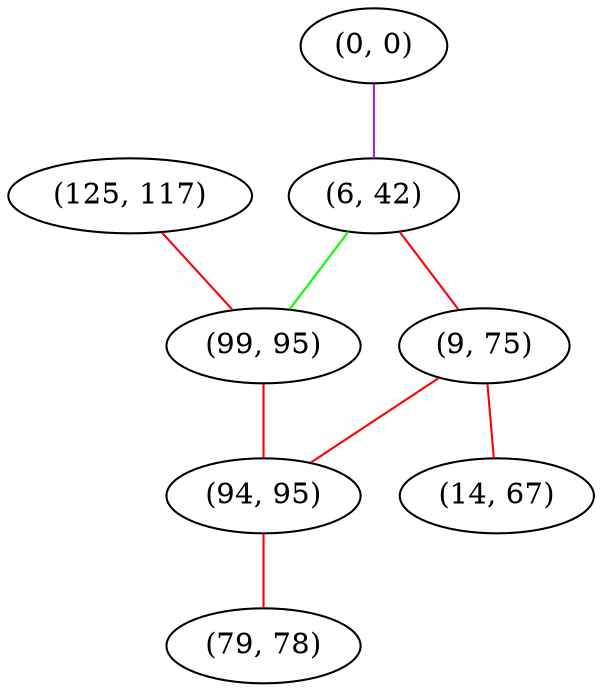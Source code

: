 graph "" {
"(0, 0)";
"(6, 42)";
"(125, 117)";
"(99, 95)";
"(9, 75)";
"(94, 95)";
"(14, 67)";
"(79, 78)";
"(0, 0)" -- "(6, 42)"  [color=purple, key=0, weight=4];
"(6, 42)" -- "(99, 95)"  [color=green, key=0, weight=2];
"(6, 42)" -- "(9, 75)"  [color=red, key=0, weight=1];
"(125, 117)" -- "(99, 95)"  [color=red, key=0, weight=1];
"(99, 95)" -- "(94, 95)"  [color=red, key=0, weight=1];
"(9, 75)" -- "(14, 67)"  [color=red, key=0, weight=1];
"(9, 75)" -- "(94, 95)"  [color=red, key=0, weight=1];
"(94, 95)" -- "(79, 78)"  [color=red, key=0, weight=1];
}
